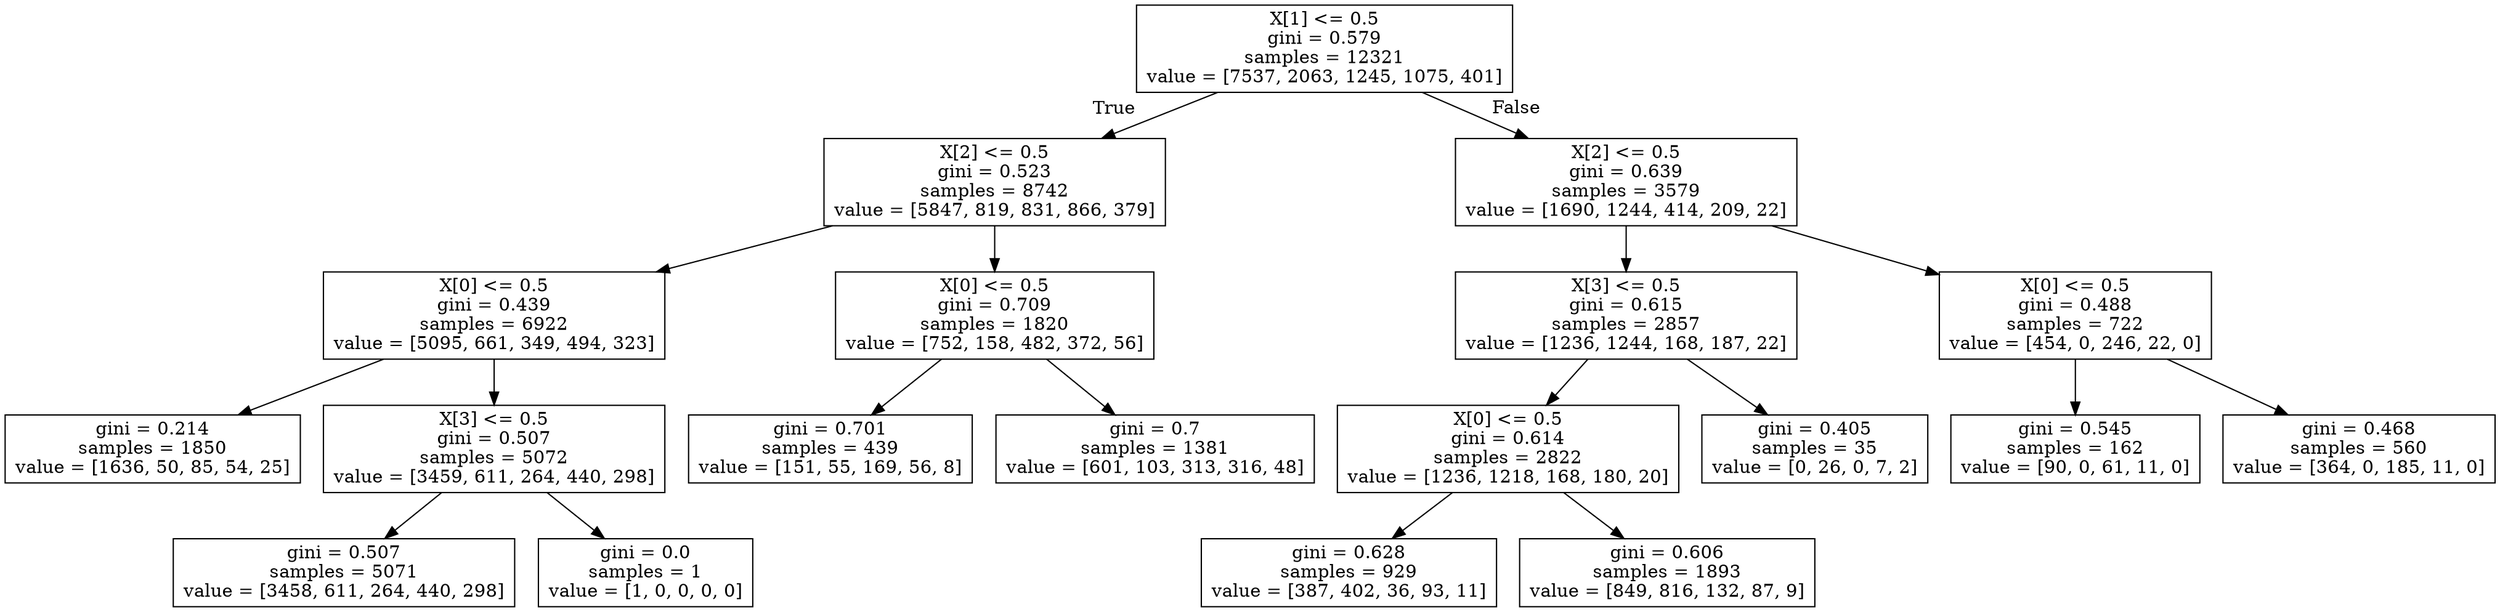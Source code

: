 digraph Tree {
node [shape=box] ;
0 [label="X[1] <= 0.5\ngini = 0.579\nsamples = 12321\nvalue = [7537, 2063, 1245, 1075, 401]"] ;
1 [label="X[2] <= 0.5\ngini = 0.523\nsamples = 8742\nvalue = [5847, 819, 831, 866, 379]"] ;
0 -> 1 [labeldistance=2.5, labelangle=45, headlabel="True"] ;
2 [label="X[0] <= 0.5\ngini = 0.439\nsamples = 6922\nvalue = [5095, 661, 349, 494, 323]"] ;
1 -> 2 ;
3 [label="gini = 0.214\nsamples = 1850\nvalue = [1636, 50, 85, 54, 25]"] ;
2 -> 3 ;
4 [label="X[3] <= 0.5\ngini = 0.507\nsamples = 5072\nvalue = [3459, 611, 264, 440, 298]"] ;
2 -> 4 ;
5 [label="gini = 0.507\nsamples = 5071\nvalue = [3458, 611, 264, 440, 298]"] ;
4 -> 5 ;
6 [label="gini = 0.0\nsamples = 1\nvalue = [1, 0, 0, 0, 0]"] ;
4 -> 6 ;
7 [label="X[0] <= 0.5\ngini = 0.709\nsamples = 1820\nvalue = [752, 158, 482, 372, 56]"] ;
1 -> 7 ;
8 [label="gini = 0.701\nsamples = 439\nvalue = [151, 55, 169, 56, 8]"] ;
7 -> 8 ;
9 [label="gini = 0.7\nsamples = 1381\nvalue = [601, 103, 313, 316, 48]"] ;
7 -> 9 ;
10 [label="X[2] <= 0.5\ngini = 0.639\nsamples = 3579\nvalue = [1690, 1244, 414, 209, 22]"] ;
0 -> 10 [labeldistance=2.5, labelangle=-45, headlabel="False"] ;
11 [label="X[3] <= 0.5\ngini = 0.615\nsamples = 2857\nvalue = [1236, 1244, 168, 187, 22]"] ;
10 -> 11 ;
12 [label="X[0] <= 0.5\ngini = 0.614\nsamples = 2822\nvalue = [1236, 1218, 168, 180, 20]"] ;
11 -> 12 ;
13 [label="gini = 0.628\nsamples = 929\nvalue = [387, 402, 36, 93, 11]"] ;
12 -> 13 ;
14 [label="gini = 0.606\nsamples = 1893\nvalue = [849, 816, 132, 87, 9]"] ;
12 -> 14 ;
15 [label="gini = 0.405\nsamples = 35\nvalue = [0, 26, 0, 7, 2]"] ;
11 -> 15 ;
16 [label="X[0] <= 0.5\ngini = 0.488\nsamples = 722\nvalue = [454, 0, 246, 22, 0]"] ;
10 -> 16 ;
17 [label="gini = 0.545\nsamples = 162\nvalue = [90, 0, 61, 11, 0]"] ;
16 -> 17 ;
18 [label="gini = 0.468\nsamples = 560\nvalue = [364, 0, 185, 11, 0]"] ;
16 -> 18 ;
}